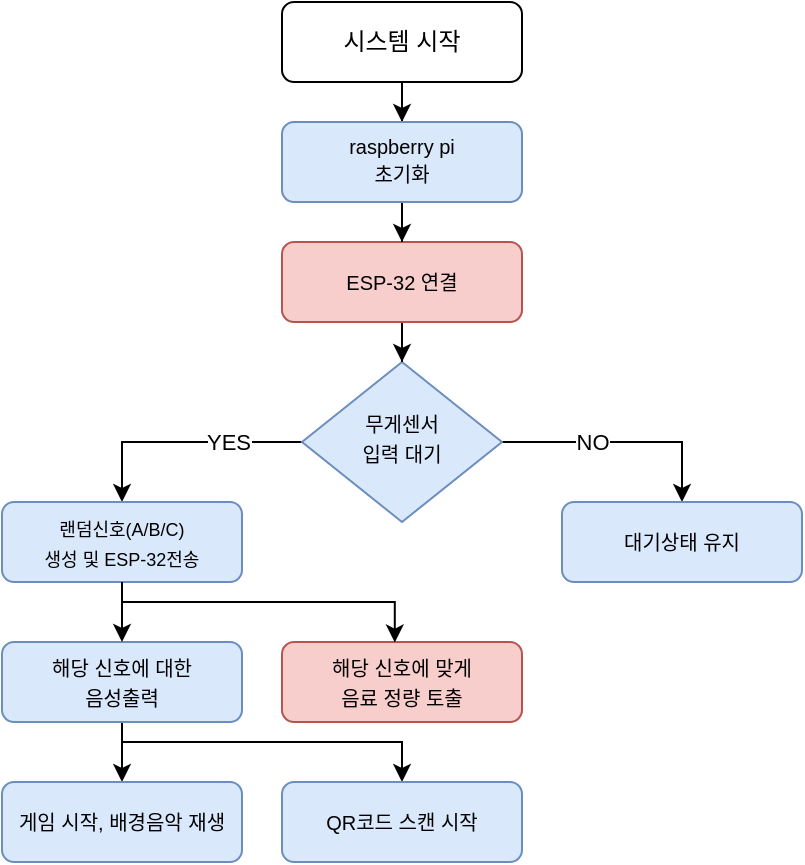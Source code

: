 <mxfile version="26.0.10">
  <diagram id="C5RBs43oDa-KdzZeNtuy" name="Page-1">
    <mxGraphModel dx="815" dy="446" grid="1" gridSize="10" guides="1" tooltips="1" connect="1" arrows="1" fold="1" page="1" pageScale="1" pageWidth="827" pageHeight="1169" math="0" shadow="0">
      <root>
        <mxCell id="WIyWlLk6GJQsqaUBKTNV-0" />
        <mxCell id="WIyWlLk6GJQsqaUBKTNV-1" parent="WIyWlLk6GJQsqaUBKTNV-0" />
        <mxCell id="0-RAE0MzKVftKx7bNqM6-27" value="" style="edgeStyle=orthogonalEdgeStyle;rounded=0;orthogonalLoop=1;jettySize=auto;html=1;" edge="1" parent="WIyWlLk6GJQsqaUBKTNV-1" source="WIyWlLk6GJQsqaUBKTNV-3" target="0-RAE0MzKVftKx7bNqM6-26">
          <mxGeometry relative="1" as="geometry" />
        </mxCell>
        <mxCell id="WIyWlLk6GJQsqaUBKTNV-3" value="시스템 시작" style="rounded=1;whiteSpace=wrap;html=1;fontSize=12;glass=0;strokeWidth=1;shadow=0;" parent="WIyWlLk6GJQsqaUBKTNV-1" vertex="1">
          <mxGeometry x="180" y="90" width="120" height="40" as="geometry" />
        </mxCell>
        <mxCell id="0-RAE0MzKVftKx7bNqM6-30" style="edgeStyle=orthogonalEdgeStyle;rounded=0;orthogonalLoop=1;jettySize=auto;html=1;exitX=1;exitY=0.5;exitDx=0;exitDy=0;entryX=0.5;entryY=0;entryDx=0;entryDy=0;" edge="1" parent="WIyWlLk6GJQsqaUBKTNV-1" source="WIyWlLk6GJQsqaUBKTNV-10" target="WIyWlLk6GJQsqaUBKTNV-12">
          <mxGeometry relative="1" as="geometry" />
        </mxCell>
        <mxCell id="0-RAE0MzKVftKx7bNqM6-31" value="NO" style="edgeLabel;html=1;align=center;verticalAlign=middle;resizable=0;points=[];" vertex="1" connectable="0" parent="0-RAE0MzKVftKx7bNqM6-30">
          <mxGeometry x="0.149" y="1" relative="1" as="geometry">
            <mxPoint x="-24" y="1" as="offset" />
          </mxGeometry>
        </mxCell>
        <mxCell id="0-RAE0MzKVftKx7bNqM6-33" style="edgeStyle=orthogonalEdgeStyle;rounded=0;orthogonalLoop=1;jettySize=auto;html=1;exitX=0;exitY=0.5;exitDx=0;exitDy=0;entryX=0.5;entryY=0;entryDx=0;entryDy=0;" edge="1" parent="WIyWlLk6GJQsqaUBKTNV-1" source="WIyWlLk6GJQsqaUBKTNV-10" target="0-RAE0MzKVftKx7bNqM6-32">
          <mxGeometry relative="1" as="geometry" />
        </mxCell>
        <mxCell id="0-RAE0MzKVftKx7bNqM6-34" value="YES" style="edgeLabel;html=1;align=center;verticalAlign=middle;resizable=0;points=[];" vertex="1" connectable="0" parent="0-RAE0MzKVftKx7bNqM6-33">
          <mxGeometry x="-0.383" relative="1" as="geometry">
            <mxPoint as="offset" />
          </mxGeometry>
        </mxCell>
        <mxCell id="WIyWlLk6GJQsqaUBKTNV-10" value="&lt;span style=&quot;font-size: 10px;&quot;&gt;무게센서&lt;/span&gt;&lt;div&gt;&lt;span style=&quot;font-size: 10px;&quot;&gt;입력 대기&lt;/span&gt;&lt;/div&gt;" style="rhombus;whiteSpace=wrap;html=1;shadow=0;fontFamily=Helvetica;fontSize=12;align=center;strokeWidth=1;spacing=6;spacingTop=-4;fillColor=#dae8fc;strokeColor=#6c8ebf;" parent="WIyWlLk6GJQsqaUBKTNV-1" vertex="1">
          <mxGeometry x="190" y="270" width="100" height="80" as="geometry" />
        </mxCell>
        <mxCell id="WIyWlLk6GJQsqaUBKTNV-12" value="&lt;font style=&quot;font-size: 10px;&quot;&gt;대기상태 유지&lt;/font&gt;" style="rounded=1;whiteSpace=wrap;html=1;fontSize=12;glass=0;strokeWidth=1;shadow=0;fillColor=#dae8fc;strokeColor=#6c8ebf;" parent="WIyWlLk6GJQsqaUBKTNV-1" vertex="1">
          <mxGeometry x="320" y="340" width="120" height="40" as="geometry" />
        </mxCell>
        <mxCell id="0-RAE0MzKVftKx7bNqM6-29" value="" style="edgeStyle=orthogonalEdgeStyle;rounded=0;orthogonalLoop=1;jettySize=auto;html=1;" edge="1" parent="WIyWlLk6GJQsqaUBKTNV-1" source="0-RAE0MzKVftKx7bNqM6-5" target="WIyWlLk6GJQsqaUBKTNV-10">
          <mxGeometry relative="1" as="geometry" />
        </mxCell>
        <mxCell id="0-RAE0MzKVftKx7bNqM6-5" value="&lt;font style=&quot;font-size: 10px;&quot;&gt;ESP-32 연결&lt;/font&gt;" style="rounded=1;whiteSpace=wrap;html=1;fontSize=12;glass=0;strokeWidth=1;shadow=0;fillColor=#f8cecc;strokeColor=#b85450;" vertex="1" parent="WIyWlLk6GJQsqaUBKTNV-1">
          <mxGeometry x="180" y="210" width="120" height="40" as="geometry" />
        </mxCell>
        <mxCell id="0-RAE0MzKVftKx7bNqM6-37" value="" style="edgeStyle=orthogonalEdgeStyle;rounded=0;orthogonalLoop=1;jettySize=auto;html=1;" edge="1" parent="WIyWlLk6GJQsqaUBKTNV-1" source="0-RAE0MzKVftKx7bNqM6-13" target="0-RAE0MzKVftKx7bNqM6-17">
          <mxGeometry relative="1" as="geometry" />
        </mxCell>
        <mxCell id="0-RAE0MzKVftKx7bNqM6-39" style="edgeStyle=orthogonalEdgeStyle;rounded=0;orthogonalLoop=1;jettySize=auto;html=1;exitX=0.5;exitY=1;exitDx=0;exitDy=0;entryX=0.5;entryY=0;entryDx=0;entryDy=0;" edge="1" parent="WIyWlLk6GJQsqaUBKTNV-1" source="0-RAE0MzKVftKx7bNqM6-13" target="0-RAE0MzKVftKx7bNqM6-19">
          <mxGeometry relative="1" as="geometry">
            <Array as="points">
              <mxPoint x="100" y="460" />
              <mxPoint x="240" y="460" />
            </Array>
          </mxGeometry>
        </mxCell>
        <mxCell id="0-RAE0MzKVftKx7bNqM6-13" value="&lt;span style=&quot;font-size: 10px;&quot;&gt;해당 신호에 대한&lt;/span&gt;&lt;div&gt;&lt;span style=&quot;font-size: 10px;&quot;&gt;음성출력&lt;/span&gt;&lt;/div&gt;" style="rounded=1;whiteSpace=wrap;html=1;fontSize=12;glass=0;strokeWidth=1;shadow=0;fillColor=#dae8fc;strokeColor=#6c8ebf;" vertex="1" parent="WIyWlLk6GJQsqaUBKTNV-1">
          <mxGeometry x="40" y="410" width="120" height="40" as="geometry" />
        </mxCell>
        <mxCell id="0-RAE0MzKVftKx7bNqM6-14" value="&lt;font style=&quot;font-size: 10px;&quot;&gt;해당 신호에 맞게&lt;/font&gt;&lt;div&gt;&lt;font style=&quot;font-size: 10px;&quot;&gt;음료 정량 토출&lt;/font&gt;&lt;/div&gt;" style="rounded=1;whiteSpace=wrap;html=1;fontSize=12;glass=0;strokeWidth=1;shadow=0;fillColor=#f8cecc;strokeColor=#b85450;" vertex="1" parent="WIyWlLk6GJQsqaUBKTNV-1">
          <mxGeometry x="180" y="410" width="120" height="40" as="geometry" />
        </mxCell>
        <mxCell id="0-RAE0MzKVftKx7bNqM6-17" value="&lt;span style=&quot;font-size: 10px;&quot;&gt;게임 시작, 배경음악 재생&lt;/span&gt;" style="rounded=1;whiteSpace=wrap;html=1;fontSize=12;glass=0;strokeWidth=1;shadow=0;fillColor=#dae8fc;strokeColor=#6c8ebf;" vertex="1" parent="WIyWlLk6GJQsqaUBKTNV-1">
          <mxGeometry x="40" y="480" width="120" height="40" as="geometry" />
        </mxCell>
        <mxCell id="0-RAE0MzKVftKx7bNqM6-19" value="&lt;font style=&quot;font-size: 10px;&quot;&gt;QR코드 스캔 시작&lt;/font&gt;" style="rounded=1;whiteSpace=wrap;html=1;fontSize=12;glass=0;strokeWidth=1;shadow=0;fillColor=#dae8fc;strokeColor=#6c8ebf;" vertex="1" parent="WIyWlLk6GJQsqaUBKTNV-1">
          <mxGeometry x="180" y="480" width="120" height="40" as="geometry" />
        </mxCell>
        <mxCell id="0-RAE0MzKVftKx7bNqM6-28" value="" style="edgeStyle=orthogonalEdgeStyle;rounded=0;orthogonalLoop=1;jettySize=auto;html=1;" edge="1" parent="WIyWlLk6GJQsqaUBKTNV-1" source="0-RAE0MzKVftKx7bNqM6-26" target="0-RAE0MzKVftKx7bNqM6-5">
          <mxGeometry relative="1" as="geometry" />
        </mxCell>
        <mxCell id="0-RAE0MzKVftKx7bNqM6-26" value="&lt;div&gt;&lt;font style=&quot;forced-color-adjust: none; color: rgb(0, 0, 0); font-family: Helvetica; font-style: normal; font-variant-ligatures: normal; font-variant-caps: normal; font-weight: 400; letter-spacing: normal; orphans: 2; text-align: center; text-indent: 0px; text-transform: none; widows: 2; word-spacing: 0px; -webkit-text-stroke-width: 0px; white-space: normal; text-decoration-thickness: initial; text-decoration-style: initial; text-decoration-color: initial; font-size: 10px; background-color: light-dark(#ffffff, var(--ge-dark-color, #121212));&quot;&gt;&lt;br&gt;&lt;/font&gt;&lt;/div&gt;&lt;font style=&quot;forced-color-adjust: none; color: rgb(0, 0, 0); font-family: Helvetica; font-style: normal; font-variant-ligatures: normal; font-variant-caps: normal; font-weight: 400; letter-spacing: normal; orphans: 2; text-align: center; text-indent: 0px; text-transform: none; widows: 2; word-spacing: 0px; -webkit-text-stroke-width: 0px; white-space: normal; text-decoration-thickness: initial; text-decoration-style: initial; text-decoration-color: initial; font-size: 10px; background-color: light-dark(#ffffff, var(--ge-dark-color, #121212));&quot;&gt;&lt;div&gt;&lt;span style=&quot;color: light-dark(rgb(0, 0, 0), rgb(237, 237, 237));&quot;&gt;raspberry pi&lt;/span&gt;&lt;/div&gt;&lt;div style=&quot;font-size: 12px;&quot;&gt;&lt;font style=&quot;font-size: 10px;&quot;&gt;초기화&lt;/font&gt;&lt;/div&gt;&lt;/font&gt;&lt;div&gt;&lt;br&gt;&lt;/div&gt;" style="rounded=1;whiteSpace=wrap;html=1;fontSize=12;glass=0;strokeWidth=1;shadow=0;fillColor=#dae8fc;strokeColor=#6c8ebf;" vertex="1" parent="WIyWlLk6GJQsqaUBKTNV-1">
          <mxGeometry x="180" y="150" width="120" height="40" as="geometry" />
        </mxCell>
        <mxCell id="0-RAE0MzKVftKx7bNqM6-35" value="" style="edgeStyle=orthogonalEdgeStyle;rounded=0;orthogonalLoop=1;jettySize=auto;html=1;" edge="1" parent="WIyWlLk6GJQsqaUBKTNV-1" source="0-RAE0MzKVftKx7bNqM6-32" target="0-RAE0MzKVftKx7bNqM6-13">
          <mxGeometry relative="1" as="geometry" />
        </mxCell>
        <mxCell id="0-RAE0MzKVftKx7bNqM6-32" value="&lt;font style=&quot;font-size: 9px;&quot;&gt;랜덤신호(A/B/C)&lt;/font&gt;&lt;div&gt;&lt;font style=&quot;font-size: 9px;&quot;&gt;생성&amp;nbsp;&lt;span style=&quot;background-color: transparent; color: light-dark(rgb(0, 0, 0), rgb(255, 255, 255));&quot;&gt;및 ESP-32전송&lt;/span&gt;&lt;/font&gt;&lt;/div&gt;" style="rounded=1;whiteSpace=wrap;html=1;fontSize=12;glass=0;strokeWidth=1;shadow=0;fillColor=#dae8fc;strokeColor=#6c8ebf;" vertex="1" parent="WIyWlLk6GJQsqaUBKTNV-1">
          <mxGeometry x="40" y="340" width="120" height="40" as="geometry" />
        </mxCell>
        <mxCell id="0-RAE0MzKVftKx7bNqM6-36" style="edgeStyle=orthogonalEdgeStyle;rounded=0;orthogonalLoop=1;jettySize=auto;html=1;exitX=0.5;exitY=1;exitDx=0;exitDy=0;entryX=0.47;entryY=0.007;entryDx=0;entryDy=0;entryPerimeter=0;" edge="1" parent="WIyWlLk6GJQsqaUBKTNV-1" source="0-RAE0MzKVftKx7bNqM6-32" target="0-RAE0MzKVftKx7bNqM6-14">
          <mxGeometry relative="1" as="geometry">
            <Array as="points">
              <mxPoint x="100" y="390" />
              <mxPoint x="236" y="390" />
            </Array>
          </mxGeometry>
        </mxCell>
      </root>
    </mxGraphModel>
  </diagram>
</mxfile>
